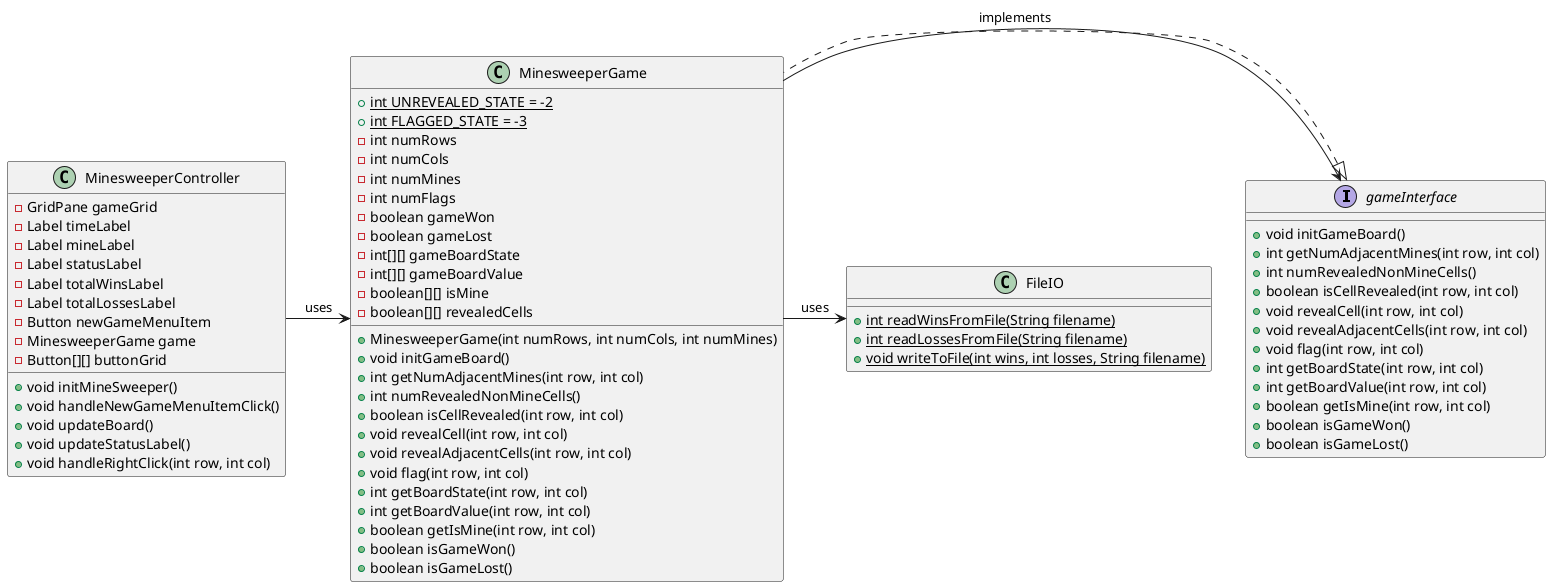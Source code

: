 @@startuml
interface gameInterface {
    +void initGameBoard()
    +int getNumAdjacentMines(int row, int col)
    +int numRevealedNonMineCells()
    +boolean isCellRevealed(int row, int col)
    +void revealCell(int row, int col)
    +void revealAdjacentCells(int row, int col)
    +void flag(int row, int col)
    +int getBoardState(int row, int col)
    +int getBoardValue(int row, int col)
    +boolean getIsMine(int row, int col)
    +boolean isGameWon()
    +boolean isGameLost()
}

class MinesweeperGame implements gameInterface {
    +{static}int UNREVEALED_STATE = -2
    +{static}int FLAGGED_STATE = -3
    -int numRows
    -int numCols
    -int numMines
    -int numFlags
    -boolean gameWon
    -boolean gameLost
    -int[][] gameBoardState
    -int[][] gameBoardValue
    -boolean[][] isMine
    -boolean[][] revealedCells
    +MinesweeperGame(int numRows, int numCols, int numMines)
    +void initGameBoard()
    +int getNumAdjacentMines(int row, int col)
    +int numRevealedNonMineCells()
    +boolean isCellRevealed(int row, int col)
    +void revealCell(int row, int col)
    +void revealAdjacentCells(int row, int col)
    +void flag(int row, int col)
    +int getBoardState(int row, int col)
    +int getBoardValue(int row, int col)
    +boolean getIsMine(int row, int col)
    +boolean isGameWon()
    +boolean isGameLost()
}

class FileIO {
    +{static}int readWinsFromFile(String filename)
    +{static}int readLossesFromFile(String filename)
    +{static}void writeToFile(int wins, int losses, String filename)
}

class MinesweeperController {
    -GridPane gameGrid
    -Label timeLabel
    -Label mineLabel
    -Label statusLabel
    -Label totalWinsLabel
    -Label totalLossesLabel
    -Button newGameMenuItem
    -MinesweeperGame game
    -Button[][] buttonGrid
    +void initMineSweeper()
    +void handleNewGameMenuItemClick()
    +void updateBoard()
    +void updateStatusLabel()
    +void handleRightClick(int row, int col)
}
MinesweeperController -> MinesweeperGame : uses
MinesweeperGame -> gameInterface : implements
MinesweeperGame -> FileIO : uses
@@enduml
